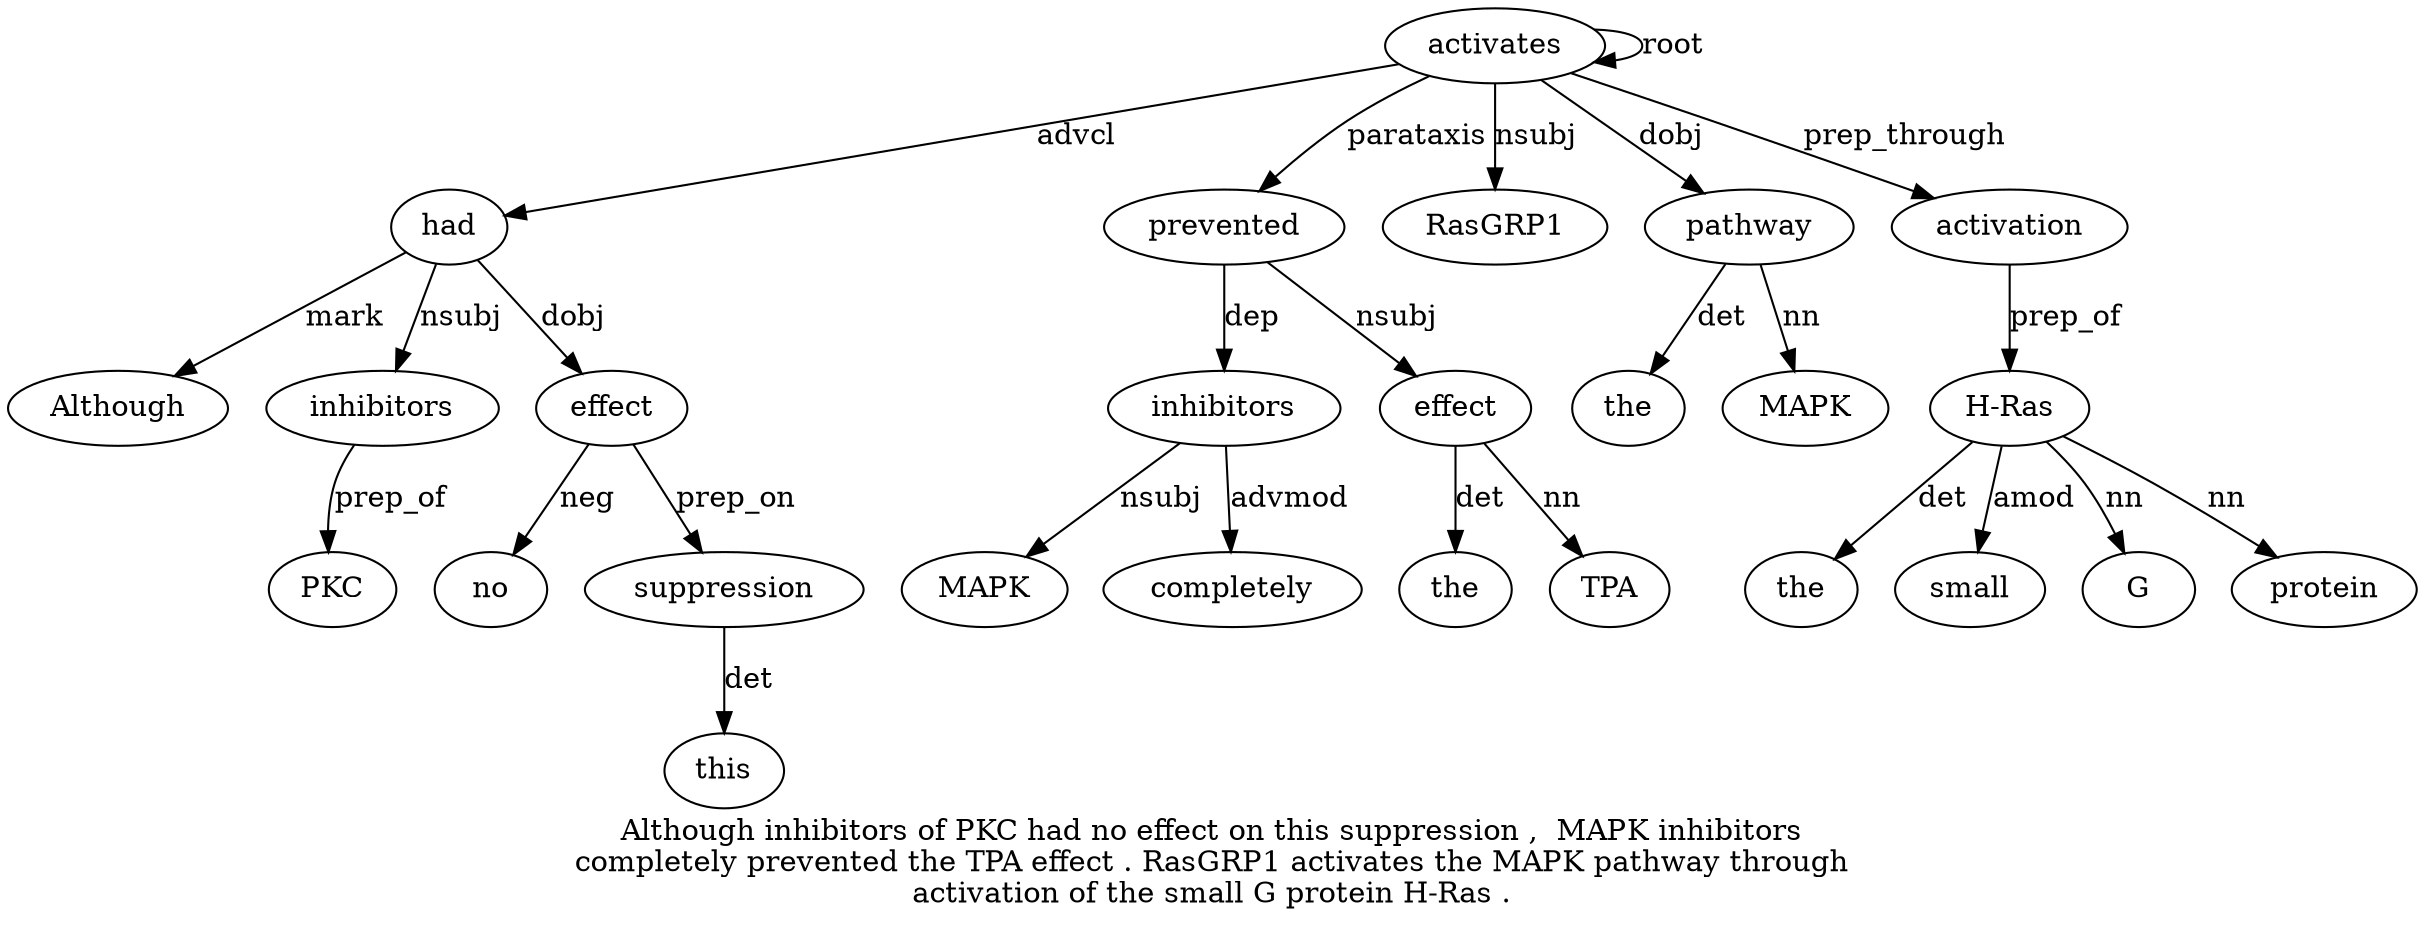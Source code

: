 digraph "Although inhibitors of PKC had no effect on this suppression ,  MAPK inhibitors completely prevented the TPA effect . RasGRP1 activates the MAPK pathway through activation of the small G protein H-Ras ." {
label="Although inhibitors of PKC had no effect on this suppression ,  MAPK inhibitors
completely prevented the TPA effect . RasGRP1 activates the MAPK pathway through
activation of the small G protein H-Ras .";
had5 [style=filled, fillcolor=white, label=had];
Although1 [style=filled, fillcolor=white, label=Although];
had5 -> Although1  [label=mark];
inhibitors2 [style=filled, fillcolor=white, label=inhibitors];
had5 -> inhibitors2  [label=nsubj];
PKC4 [style=filled, fillcolor=white, label=PKC];
inhibitors2 -> PKC4  [label=prep_of];
activates21 [style=filled, fillcolor=white, label=activates];
activates21 -> had5  [label=advcl];
effect7 [style=filled, fillcolor=white, label=effect];
no6 [style=filled, fillcolor=white, label=no];
effect7 -> no6  [label=neg];
had5 -> effect7  [label=dobj];
suppression10 [style=filled, fillcolor=white, label=suppression];
this9 [style=filled, fillcolor=white, label=this];
suppression10 -> this9  [label=det];
effect7 -> suppression10  [label=prep_on];
inhibitors13 [style=filled, fillcolor=white, label=inhibitors];
MAPK12 [style=filled, fillcolor=white, label=MAPK];
inhibitors13 -> MAPK12  [label=nsubj];
prevented15 [style=filled, fillcolor=white, label=prevented];
prevented15 -> inhibitors13  [label=dep];
completely14 [style=filled, fillcolor=white, label=completely];
inhibitors13 -> completely14  [label=advmod];
activates21 -> prevented15  [label=parataxis];
effect18 [style=filled, fillcolor=white, label=effect];
the16 [style=filled, fillcolor=white, label=the];
effect18 -> the16  [label=det];
TPA17 [style=filled, fillcolor=white, label=TPA];
effect18 -> TPA17  [label=nn];
prevented15 -> effect18  [label=nsubj];
RasGRP120 [style=filled, fillcolor=white, label=RasGRP1];
activates21 -> RasGRP120  [label=nsubj];
activates21 -> activates21  [label=root];
pathway24 [style=filled, fillcolor=white, label=pathway];
the22 [style=filled, fillcolor=white, label=the];
pathway24 -> the22  [label=det];
MAPK23 [style=filled, fillcolor=white, label=MAPK];
pathway24 -> MAPK23  [label=nn];
activates21 -> pathway24  [label=dobj];
activation26 [style=filled, fillcolor=white, label=activation];
activates21 -> activation26  [label=prep_through];
"H-Ras32" [style=filled, fillcolor=white, label="H-Ras"];
the28 [style=filled, fillcolor=white, label=the];
"H-Ras32" -> the28  [label=det];
small29 [style=filled, fillcolor=white, label=small];
"H-Ras32" -> small29  [label=amod];
G30 [style=filled, fillcolor=white, label=G];
"H-Ras32" -> G30  [label=nn];
protein31 [style=filled, fillcolor=white, label=protein];
"H-Ras32" -> protein31  [label=nn];
activation26 -> "H-Ras32"  [label=prep_of];
}
